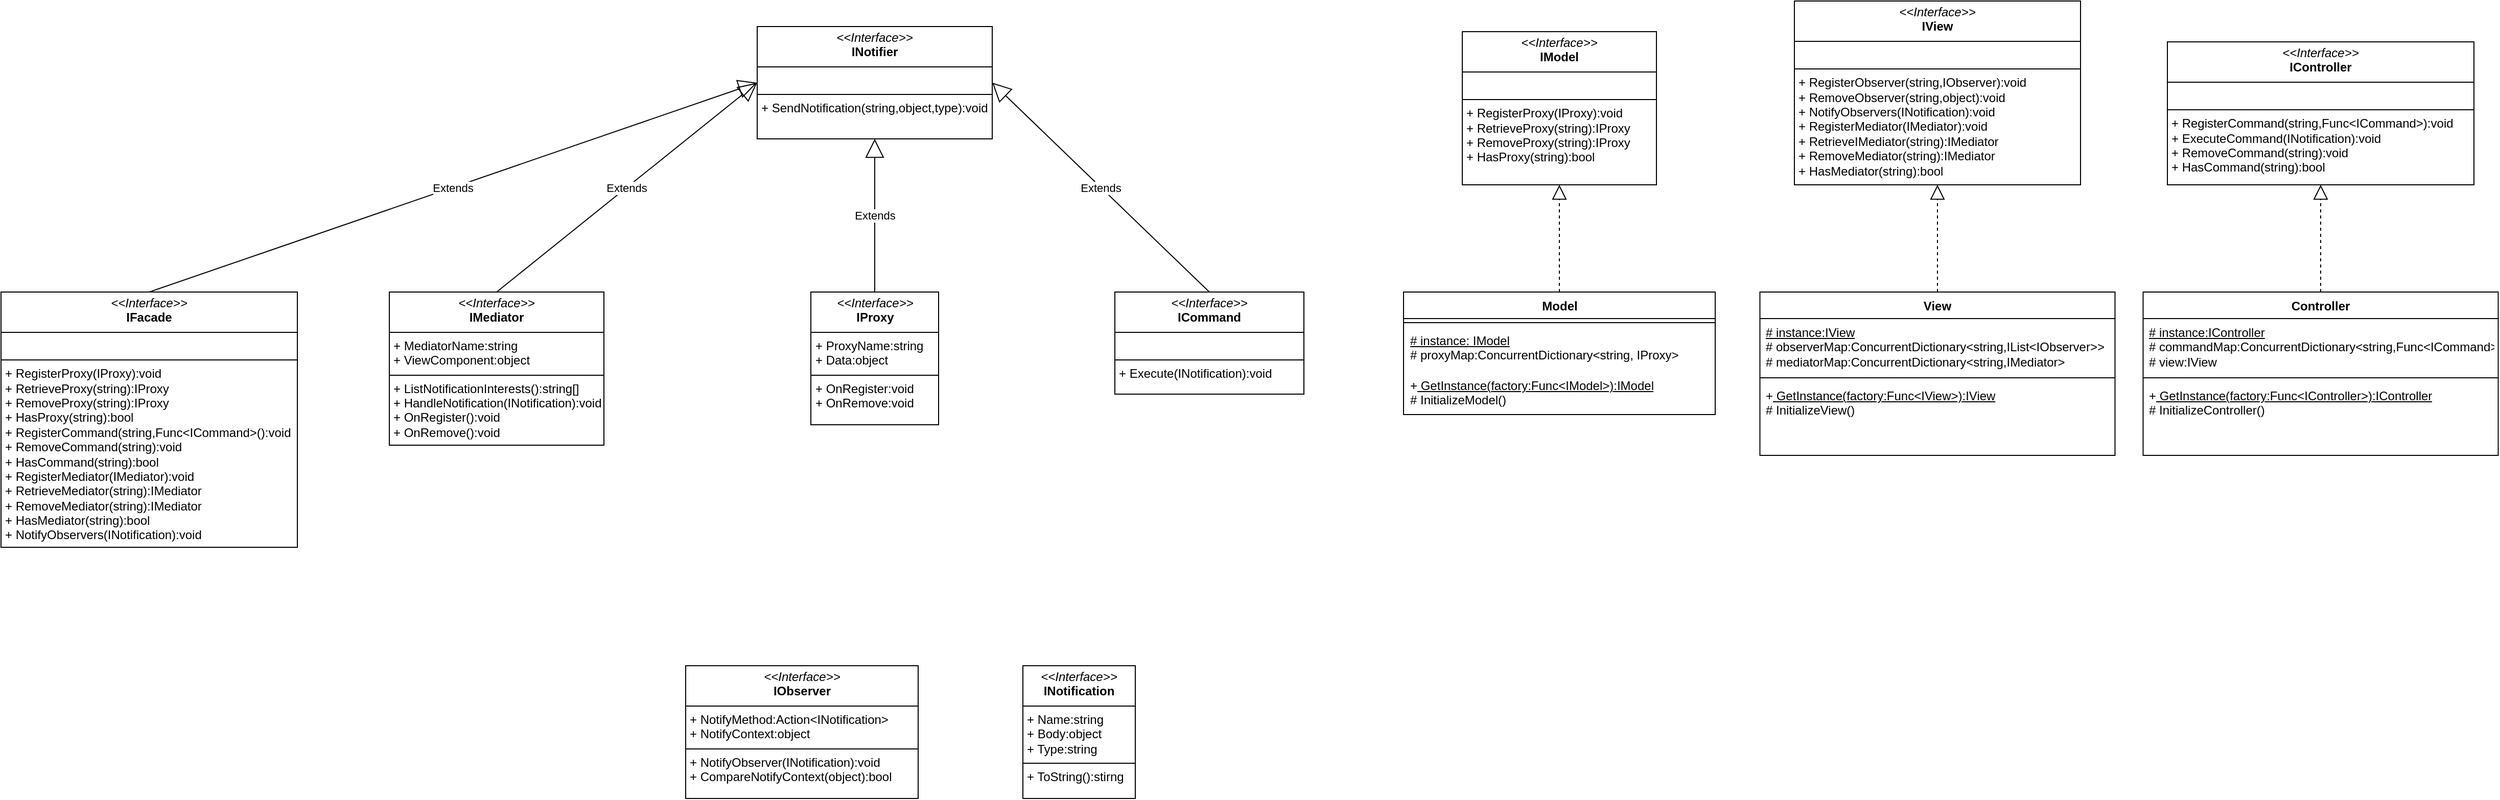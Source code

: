 <mxfile version="25.0.3">
  <diagram id="C5RBs43oDa-KdzZeNtuy" name="Page-1">
    <mxGraphModel dx="3787" dy="1201" grid="1" gridSize="10" guides="1" tooltips="1" connect="1" arrows="1" fold="1" page="1" pageScale="1" pageWidth="827" pageHeight="1169" math="0" shadow="0">
      <root>
        <mxCell id="WIyWlLk6GJQsqaUBKTNV-0" />
        <mxCell id="WIyWlLk6GJQsqaUBKTNV-1" parent="WIyWlLk6GJQsqaUBKTNV-0" />
        <mxCell id="U8RlGA_P-cpTlbUNoO_q-1" value="&lt;p style=&quot;margin:0px;margin-top:4px;text-align:center;&quot;&gt;&lt;i&gt;&amp;lt;&amp;lt;Interface&amp;gt;&amp;gt;&lt;/i&gt;&lt;br&gt;&lt;b&gt;IModel&lt;/b&gt;&lt;/p&gt;&lt;hr size=&quot;1&quot; style=&quot;border-style:solid;&quot;&gt;&lt;p style=&quot;margin:0px;margin-left:4px;&quot;&gt;&lt;br&gt;&lt;/p&gt;&lt;hr size=&quot;1&quot; style=&quot;border-style:solid;&quot;&gt;&lt;p style=&quot;margin:0px;margin-left:4px;&quot;&gt;+ RegisterProxy(IProxy):void&lt;/p&gt;&lt;p style=&quot;margin:0px;margin-left:4px;&quot;&gt;+ RetrieveProxy(string):IProxy&lt;/p&gt;&lt;p style=&quot;margin:0px;margin-left:4px;&quot;&gt;+ RemoveProxy(string):IProxy&lt;/p&gt;&lt;p style=&quot;margin:0px;margin-left:4px;&quot;&gt;+ HasProxy(string):bool&lt;/p&gt;&lt;p style=&quot;margin:0px;margin-left:4px;&quot;&gt;&lt;br&gt;&lt;/p&gt;" style="verticalAlign=top;align=left;overflow=fill;html=1;whiteSpace=wrap;" vertex="1" parent="WIyWlLk6GJQsqaUBKTNV-1">
          <mxGeometry x="270" y="215" width="190" height="150" as="geometry" />
        </mxCell>
        <mxCell id="U8RlGA_P-cpTlbUNoO_q-2" style="edgeStyle=orthogonalEdgeStyle;rounded=0;orthogonalLoop=1;jettySize=auto;html=1;exitX=0.5;exitY=1;exitDx=0;exitDy=0;" edge="1" parent="WIyWlLk6GJQsqaUBKTNV-1" source="U8RlGA_P-cpTlbUNoO_q-1" target="U8RlGA_P-cpTlbUNoO_q-1">
          <mxGeometry relative="1" as="geometry" />
        </mxCell>
        <mxCell id="U8RlGA_P-cpTlbUNoO_q-3" value="&lt;p style=&quot;margin:0px;margin-top:4px;text-align:center;&quot;&gt;&lt;i&gt;&amp;lt;&amp;lt;Interface&amp;gt;&amp;gt;&lt;/i&gt;&lt;br&gt;&lt;b&gt;IView&lt;/b&gt;&lt;/p&gt;&lt;hr size=&quot;1&quot; style=&quot;border-style:solid;&quot;&gt;&lt;p style=&quot;margin:0px;margin-left:4px;&quot;&gt;&lt;br&gt;&lt;/p&gt;&lt;hr size=&quot;1&quot; style=&quot;border-style:solid;&quot;&gt;&lt;p style=&quot;margin:0px;margin-left:4px;&quot;&gt;+ RegisterObserver(string,IObserver):void&lt;/p&gt;&lt;p style=&quot;margin:0px;margin-left:4px;&quot;&gt;+ RemoveObserver(string,object):void&lt;/p&gt;&lt;p style=&quot;margin:0px;margin-left:4px;&quot;&gt;+ NotifyObservers(INotification):void&lt;/p&gt;&lt;p style=&quot;margin:0px;margin-left:4px;&quot;&gt;+ RegisterMediator(IMediator):void&lt;/p&gt;&lt;p style=&quot;margin:0px;margin-left:4px;&quot;&gt;+ RetrieveIMediator(string):IMediator&lt;/p&gt;&lt;p style=&quot;margin:0px;margin-left:4px;&quot;&gt;+ RemoveMediator(string):IMediator&lt;/p&gt;&lt;p style=&quot;margin:0px;margin-left:4px;&quot;&gt;+ HasMediator(string):bool&lt;/p&gt;&lt;p style=&quot;margin:0px;margin-left:4px;&quot;&gt;&lt;br&gt;&lt;/p&gt;&lt;p style=&quot;margin:0px;margin-left:4px;&quot;&gt;&lt;br&gt;&lt;/p&gt;" style="verticalAlign=top;align=left;overflow=fill;html=1;whiteSpace=wrap;" vertex="1" parent="WIyWlLk6GJQsqaUBKTNV-1">
          <mxGeometry x="595" y="185" width="280" height="180" as="geometry" />
        </mxCell>
        <mxCell id="U8RlGA_P-cpTlbUNoO_q-4" value="&lt;p style=&quot;margin:0px;margin-top:4px;text-align:center;&quot;&gt;&lt;i&gt;&amp;lt;&amp;lt;Interface&amp;gt;&amp;gt;&lt;/i&gt;&lt;br&gt;&lt;b&gt;IController&lt;/b&gt;&lt;/p&gt;&lt;hr size=&quot;1&quot; style=&quot;border-style:solid;&quot;&gt;&lt;p style=&quot;margin:0px;margin-left:4px;&quot;&gt;&lt;br&gt;&lt;/p&gt;&lt;hr size=&quot;1&quot; style=&quot;border-style:solid;&quot;&gt;&lt;p style=&quot;margin:0px;margin-left:4px;&quot;&gt;+ RegisterCommand(string,Func&amp;lt;ICommand&amp;gt;):void&lt;/p&gt;&lt;p style=&quot;margin:0px;margin-left:4px;&quot;&gt;+ ExecuteCommand(INotification):void&lt;/p&gt;&lt;p style=&quot;margin:0px;margin-left:4px;&quot;&gt;+ RemoveCommand(string):void&lt;/p&gt;&lt;p style=&quot;margin:0px;margin-left:4px;&quot;&gt;+ HasCommand(string):bool&lt;/p&gt;" style="verticalAlign=top;align=left;overflow=fill;html=1;whiteSpace=wrap;" vertex="1" parent="WIyWlLk6GJQsqaUBKTNV-1">
          <mxGeometry x="960" y="225" width="300" height="140" as="geometry" />
        </mxCell>
        <mxCell id="U8RlGA_P-cpTlbUNoO_q-5" value="&lt;p style=&quot;margin:0px;margin-top:4px;text-align:center;&quot;&gt;&lt;i&gt;&amp;lt;&amp;lt;Interface&amp;gt;&amp;gt;&lt;/i&gt;&lt;br&gt;&lt;b&gt;IProxy&lt;/b&gt;&lt;/p&gt;&lt;hr size=&quot;1&quot; style=&quot;border-style:solid;&quot;&gt;&lt;p style=&quot;margin:0px;margin-left:4px;&quot;&gt;+&amp;nbsp;ProxyName:string&lt;/p&gt;&lt;p style=&quot;margin:0px;margin-left:4px;&quot;&gt;+ Data:object&lt;/p&gt;&lt;hr size=&quot;1&quot; style=&quot;border-style:solid;&quot;&gt;&lt;p style=&quot;margin:0px;margin-left:4px;&quot;&gt;+ OnRegister:void&lt;/p&gt;&lt;p style=&quot;margin:0px;margin-left:4px;&quot;&gt;+ OnRemove:void&lt;/p&gt;" style="verticalAlign=top;align=left;overflow=fill;html=1;whiteSpace=wrap;" vertex="1" parent="WIyWlLk6GJQsqaUBKTNV-1">
          <mxGeometry x="-367.5" y="470" width="125" height="130" as="geometry" />
        </mxCell>
        <mxCell id="U8RlGA_P-cpTlbUNoO_q-6" value="&lt;p style=&quot;margin:0px;margin-top:4px;text-align:center;&quot;&gt;&lt;i&gt;&amp;lt;&amp;lt;Interface&amp;gt;&amp;gt;&lt;/i&gt;&lt;br&gt;&lt;b&gt;INotifier&lt;/b&gt;&lt;/p&gt;&lt;hr size=&quot;1&quot; style=&quot;border-style:solid;&quot;&gt;&lt;p style=&quot;margin:0px;margin-left:4px;&quot;&gt;&lt;br&gt;&lt;/p&gt;&lt;hr size=&quot;1&quot; style=&quot;border-style:solid;&quot;&gt;&lt;p style=&quot;margin:0px;margin-left:4px;&quot;&gt;+ SendNotification(string,object,type):void&lt;br&gt;&lt;/p&gt;" style="verticalAlign=top;align=left;overflow=fill;html=1;whiteSpace=wrap;" vertex="1" parent="WIyWlLk6GJQsqaUBKTNV-1">
          <mxGeometry x="-420" y="210" width="230" height="110" as="geometry" />
        </mxCell>
        <mxCell id="U8RlGA_P-cpTlbUNoO_q-13" value="Extends" style="endArrow=block;endSize=16;endFill=0;html=1;rounded=0;exitX=0.5;exitY=0;exitDx=0;exitDy=0;entryX=0.5;entryY=1;entryDx=0;entryDy=0;" edge="1" parent="WIyWlLk6GJQsqaUBKTNV-1" source="U8RlGA_P-cpTlbUNoO_q-5" target="U8RlGA_P-cpTlbUNoO_q-6">
          <mxGeometry width="160" relative="1" as="geometry">
            <mxPoint x="-300" y="410" as="sourcePoint" />
            <mxPoint x="-140" y="410" as="targetPoint" />
          </mxGeometry>
        </mxCell>
        <mxCell id="U8RlGA_P-cpTlbUNoO_q-16" value="&lt;p style=&quot;margin:0px;margin-top:4px;text-align:center;&quot;&gt;&lt;i&gt;&amp;lt;&amp;lt;Interface&amp;gt;&amp;gt;&lt;/i&gt;&lt;br&gt;&lt;b&gt;IObserver&lt;/b&gt;&lt;/p&gt;&lt;hr size=&quot;1&quot; style=&quot;border-style:solid;&quot;&gt;&lt;p style=&quot;margin:0px;margin-left:4px;&quot;&gt;+ NotifyMethod:Action&amp;lt;INotification&amp;gt;&lt;br&gt;&lt;/p&gt;&lt;p style=&quot;margin:0px;margin-left:4px;&quot;&gt;+ NotifyContext:object&lt;/p&gt;&lt;hr size=&quot;1&quot; style=&quot;border-style:solid;&quot;&gt;&lt;p style=&quot;margin:0px;margin-left:4px;&quot;&gt;+ NotifyObserver(INotification):void&lt;/p&gt;&lt;p style=&quot;margin:0px;margin-left:4px;&quot;&gt;+ CompareNotifyContext(object):bool&lt;/p&gt;" style="verticalAlign=top;align=left;overflow=fill;html=1;whiteSpace=wrap;" vertex="1" parent="WIyWlLk6GJQsqaUBKTNV-1">
          <mxGeometry x="-490" y="836" width="227.5" height="130" as="geometry" />
        </mxCell>
        <mxCell id="U8RlGA_P-cpTlbUNoO_q-17" value="&lt;p style=&quot;margin:0px;margin-top:4px;text-align:center;&quot;&gt;&lt;i&gt;&amp;lt;&amp;lt;Interface&amp;gt;&amp;gt;&lt;/i&gt;&lt;br&gt;&lt;b&gt;INotification&lt;/b&gt;&lt;/p&gt;&lt;hr size=&quot;1&quot; style=&quot;border-style:solid;&quot;&gt;&lt;p style=&quot;margin:0px;margin-left:4px;&quot;&gt;+ Name:string&lt;br&gt;&lt;/p&gt;&lt;p style=&quot;margin:0px;margin-left:4px;&quot;&gt;+ Body:object&lt;/p&gt;&lt;p style=&quot;margin:0px;margin-left:4px;&quot;&gt;+ Type:string&lt;/p&gt;&lt;hr size=&quot;1&quot; style=&quot;border-style:solid;&quot;&gt;&lt;p style=&quot;margin:0px;margin-left:4px;&quot;&gt;+ ToString():stirng&lt;/p&gt;" style="verticalAlign=top;align=left;overflow=fill;html=1;whiteSpace=wrap;" vertex="1" parent="WIyWlLk6GJQsqaUBKTNV-1">
          <mxGeometry x="-160" y="836" width="110" height="130" as="geometry" />
        </mxCell>
        <mxCell id="U8RlGA_P-cpTlbUNoO_q-18" value="&lt;p style=&quot;margin:0px;margin-top:4px;text-align:center;&quot;&gt;&lt;i&gt;&amp;lt;&amp;lt;Interface&amp;gt;&amp;gt;&lt;/i&gt;&lt;br&gt;&lt;b&gt;IMediator&lt;/b&gt;&lt;/p&gt;&lt;hr size=&quot;1&quot; style=&quot;border-style:solid;&quot;&gt;&lt;p style=&quot;margin:0px;margin-left:4px;&quot;&gt;+ MediatorName:string&lt;br&gt;&lt;/p&gt;&lt;p style=&quot;margin:0px;margin-left:4px;&quot;&gt;+ ViewComponent:object&lt;/p&gt;&lt;hr size=&quot;1&quot; style=&quot;border-style:solid;&quot;&gt;&lt;p style=&quot;margin:0px;margin-left:4px;&quot;&gt;+ ListNotificationInterests():string[]&lt;br&gt;&lt;/p&gt;&lt;p style=&quot;margin:0px;margin-left:4px;&quot;&gt;+&amp;nbsp;HandleNotification(INotification):void&lt;/p&gt;&lt;p style=&quot;margin:0px;margin-left:4px;&quot;&gt;+ OnRegister():void&lt;/p&gt;&lt;p style=&quot;margin:0px;margin-left:4px;&quot;&gt;+ OnRemove():void&lt;/p&gt;" style="verticalAlign=top;align=left;overflow=fill;html=1;whiteSpace=wrap;" vertex="1" parent="WIyWlLk6GJQsqaUBKTNV-1">
          <mxGeometry x="-780" y="470" width="210" height="150" as="geometry" />
        </mxCell>
        <mxCell id="U8RlGA_P-cpTlbUNoO_q-19" value="Extends" style="endArrow=block;endSize=16;endFill=0;html=1;rounded=0;entryX=0;entryY=0.5;entryDx=0;entryDy=0;exitX=0.5;exitY=0;exitDx=0;exitDy=0;" edge="1" parent="WIyWlLk6GJQsqaUBKTNV-1" source="U8RlGA_P-cpTlbUNoO_q-18" target="U8RlGA_P-cpTlbUNoO_q-6">
          <mxGeometry width="160" relative="1" as="geometry">
            <mxPoint x="-510" y="410" as="sourcePoint" />
            <mxPoint x="-525.5" y="300" as="targetPoint" />
          </mxGeometry>
        </mxCell>
        <mxCell id="U8RlGA_P-cpTlbUNoO_q-20" value="&lt;p style=&quot;margin:0px;margin-top:4px;text-align:center;&quot;&gt;&lt;i&gt;&amp;lt;&amp;lt;Interface&amp;gt;&amp;gt;&lt;/i&gt;&lt;br&gt;&lt;b&gt;I&lt;/b&gt;&lt;span style=&quot;background-color: initial; text-align: left;&quot;&gt;&lt;b&gt;Command&lt;/b&gt;&lt;/span&gt;&lt;/p&gt;&lt;hr size=&quot;1&quot; style=&quot;border-style:solid;&quot;&gt;&lt;p style=&quot;margin:0px;margin-left:4px;&quot;&gt;&lt;br&gt;&lt;/p&gt;&lt;hr size=&quot;1&quot; style=&quot;border-style:solid;&quot;&gt;&lt;p style=&quot;margin:0px;margin-left:4px;&quot;&gt;+ Execute(INotification):void&lt;/p&gt;" style="verticalAlign=top;align=left;overflow=fill;html=1;whiteSpace=wrap;" vertex="1" parent="WIyWlLk6GJQsqaUBKTNV-1">
          <mxGeometry x="-70" y="470" width="185" height="100" as="geometry" />
        </mxCell>
        <mxCell id="U8RlGA_P-cpTlbUNoO_q-22" value="Extends" style="endArrow=block;endSize=16;endFill=0;html=1;rounded=0;entryX=1;entryY=0.5;entryDx=0;entryDy=0;exitX=0.5;exitY=0;exitDx=0;exitDy=0;" edge="1" parent="WIyWlLk6GJQsqaUBKTNV-1" source="U8RlGA_P-cpTlbUNoO_q-20" target="U8RlGA_P-cpTlbUNoO_q-6">
          <mxGeometry width="160" relative="1" as="geometry">
            <mxPoint x="-40" y="420" as="sourcePoint" />
            <mxPoint x="120" y="580" as="targetPoint" />
          </mxGeometry>
        </mxCell>
        <mxCell id="U8RlGA_P-cpTlbUNoO_q-23" value="&lt;p style=&quot;margin:0px;margin-top:4px;text-align:center;&quot;&gt;&lt;i&gt;&amp;lt;&amp;lt;Interface&amp;gt;&amp;gt;&lt;/i&gt;&lt;br&gt;&lt;b&gt;IFacade&lt;/b&gt;&lt;/p&gt;&lt;hr size=&quot;1&quot; style=&quot;border-style:solid;&quot;&gt;&lt;p style=&quot;margin:0px;margin-left:4px;&quot;&gt;&lt;br&gt;&lt;/p&gt;&lt;hr size=&quot;1&quot; style=&quot;border-style:solid;&quot;&gt;&lt;p style=&quot;margin:0px;margin-left:4px;&quot;&gt;+&amp;nbsp;&lt;span style=&quot;background-color: initial;&quot;&gt;RegisterProxy(IProxy):void&lt;/span&gt;&lt;/p&gt;&lt;p style=&quot;margin:0px;margin-left:4px;&quot;&gt;&lt;span style=&quot;background-color: initial;&quot;&gt;+ RetrieveProxy(string):IProxy&lt;/span&gt;&lt;/p&gt;&lt;p style=&quot;margin:0px;margin-left:4px;&quot;&gt;&lt;span style=&quot;background-color: initial;&quot;&gt;+ RemoveProxy(string):IProxy&lt;/span&gt;&lt;/p&gt;&lt;p style=&quot;margin:0px;margin-left:4px;&quot;&gt;&lt;span style=&quot;background-color: initial;&quot;&gt;+ HasProxy(string):bool&lt;/span&gt;&lt;/p&gt;&lt;p style=&quot;margin:0px;margin-left:4px;&quot;&gt;&lt;span style=&quot;background-color: initial;&quot;&gt;+ RegisterCommand(string,Func&amp;lt;ICommand&amp;gt;():void&lt;/span&gt;&lt;/p&gt;&lt;p style=&quot;margin:0px;margin-left:4px;&quot;&gt;&lt;span style=&quot;background-color: initial;&quot;&gt;+ RemoveCommand(string):void&lt;/span&gt;&lt;/p&gt;&lt;p style=&quot;margin:0px;margin-left:4px;&quot;&gt;&lt;span style=&quot;background-color: initial;&quot;&gt;+ HasCommand(string):bool&lt;/span&gt;&lt;/p&gt;&lt;p style=&quot;margin:0px;margin-left:4px;&quot;&gt;&lt;span style=&quot;background-color: initial;&quot;&gt;+ RegisterMediator(IMediator):void&lt;/span&gt;&lt;/p&gt;&lt;p style=&quot;margin:0px;margin-left:4px;&quot;&gt;+ RetrieveMediator(string):IMediator&lt;/p&gt;&lt;p style=&quot;margin:0px;margin-left:4px;&quot;&gt;+ RemoveMediator(string):IMediator&lt;/p&gt;&lt;p style=&quot;margin:0px;margin-left:4px;&quot;&gt;+ HasMediator(string):bool&lt;/p&gt;&lt;p style=&quot;margin:0px;margin-left:4px;&quot;&gt;+ NotifyObservers(INotification):void&lt;/p&gt;&lt;p style=&quot;margin:0px;margin-left:4px;&quot;&gt;&lt;span style=&quot;background-color: initial;&quot;&gt;&lt;br&gt;&lt;/span&gt;&lt;/p&gt;" style="verticalAlign=top;align=left;overflow=fill;html=1;whiteSpace=wrap;" vertex="1" parent="WIyWlLk6GJQsqaUBKTNV-1">
          <mxGeometry x="-1160" y="470" width="290" height="250" as="geometry" />
        </mxCell>
        <mxCell id="U8RlGA_P-cpTlbUNoO_q-24" value="Extends" style="endArrow=block;endSize=16;endFill=0;html=1;rounded=0;entryX=0;entryY=0.5;entryDx=0;entryDy=0;exitX=0.5;exitY=0;exitDx=0;exitDy=0;" edge="1" parent="WIyWlLk6GJQsqaUBKTNV-1" source="U8RlGA_P-cpTlbUNoO_q-23" target="U8RlGA_P-cpTlbUNoO_q-6">
          <mxGeometry width="160" relative="1" as="geometry">
            <mxPoint x="-1010" y="340" as="sourcePoint" />
            <mxPoint x="-850" y="340" as="targetPoint" />
          </mxGeometry>
        </mxCell>
        <mxCell id="U8RlGA_P-cpTlbUNoO_q-25" value="Model" style="swimlane;fontStyle=1;align=center;verticalAlign=top;childLayout=stackLayout;horizontal=1;startSize=26;horizontalStack=0;resizeParent=1;resizeParentMax=0;resizeLast=0;collapsible=1;marginBottom=0;whiteSpace=wrap;html=1;" vertex="1" parent="WIyWlLk6GJQsqaUBKTNV-1">
          <mxGeometry x="212.5" y="470" width="305" height="120" as="geometry">
            <mxRectangle x="280" y="480" width="70" height="30" as="alternateBounds" />
          </mxGeometry>
        </mxCell>
        <mxCell id="U8RlGA_P-cpTlbUNoO_q-27" value="" style="line;strokeWidth=1;fillColor=none;align=left;verticalAlign=middle;spacingTop=-1;spacingLeft=3;spacingRight=3;rotatable=0;labelPosition=right;points=[];portConstraint=eastwest;strokeColor=inherit;" vertex="1" parent="U8RlGA_P-cpTlbUNoO_q-25">
          <mxGeometry y="26" width="305" height="8" as="geometry" />
        </mxCell>
        <mxCell id="U8RlGA_P-cpTlbUNoO_q-26" value="&lt;u&gt;# instance:&amp;nbsp;IModel&lt;/u&gt;&lt;div&gt;#&amp;nbsp;proxyMap:ConcurrentDictionary&amp;lt;string, IProxy&amp;gt;&lt;/div&gt;" style="text;strokeColor=none;fillColor=none;align=left;verticalAlign=top;spacingLeft=4;spacingRight=4;overflow=hidden;rotatable=0;points=[[0,0.5],[1,0.5]];portConstraint=eastwest;whiteSpace=wrap;html=1;" vertex="1" parent="U8RlGA_P-cpTlbUNoO_q-25">
          <mxGeometry y="34" width="305" height="44" as="geometry" />
        </mxCell>
        <mxCell id="U8RlGA_P-cpTlbUNoO_q-28" value="&lt;div&gt;+&lt;u&gt; GetInstance(&lt;span style=&quot;background-color: initial;&quot;&gt;factory:&lt;/span&gt;&lt;span style=&quot;background-color: initial;&quot;&gt;Func&amp;lt;IModel&amp;gt;):IModel&lt;/span&gt;&lt;/u&gt;&lt;/div&gt;#&amp;nbsp;InitializeModel()&lt;div&gt;&lt;div&gt;&lt;br&gt;&lt;/div&gt;&lt;/div&gt;" style="text;strokeColor=none;fillColor=none;align=left;verticalAlign=top;spacingLeft=4;spacingRight=4;overflow=hidden;rotatable=0;points=[[0,0.5],[1,0.5]];portConstraint=eastwest;whiteSpace=wrap;html=1;" vertex="1" parent="U8RlGA_P-cpTlbUNoO_q-25">
          <mxGeometry y="78" width="305" height="42" as="geometry" />
        </mxCell>
        <mxCell id="U8RlGA_P-cpTlbUNoO_q-29" value="" style="endArrow=block;dashed=1;endFill=0;endSize=12;html=1;rounded=0;exitX=0.5;exitY=0;exitDx=0;exitDy=0;" edge="1" parent="WIyWlLk6GJQsqaUBKTNV-1" source="U8RlGA_P-cpTlbUNoO_q-25" target="U8RlGA_P-cpTlbUNoO_q-1">
          <mxGeometry width="160" relative="1" as="geometry">
            <mxPoint x="280" y="630" as="sourcePoint" />
            <mxPoint x="440" y="630" as="targetPoint" />
          </mxGeometry>
        </mxCell>
        <mxCell id="U8RlGA_P-cpTlbUNoO_q-30" value="View" style="swimlane;fontStyle=1;align=center;verticalAlign=top;childLayout=stackLayout;horizontal=1;startSize=26;horizontalStack=0;resizeParent=1;resizeParentMax=0;resizeLast=0;collapsible=1;marginBottom=0;whiteSpace=wrap;html=1;" vertex="1" parent="WIyWlLk6GJQsqaUBKTNV-1">
          <mxGeometry x="561.25" y="470" width="347.5" height="160" as="geometry">
            <mxRectangle x="280" y="480" width="70" height="30" as="alternateBounds" />
          </mxGeometry>
        </mxCell>
        <mxCell id="U8RlGA_P-cpTlbUNoO_q-31" value="&lt;u&gt;# instance:IView&lt;/u&gt;&lt;div&gt;# observerMap:ConcurrentDictionary&amp;lt;string,IList&amp;lt;IObserver&amp;gt;&amp;gt;&lt;/div&gt;&lt;div&gt;# mediatorMap:ConcurrentDictionary&amp;lt;string,IMediator&amp;gt;&lt;/div&gt;" style="text;strokeColor=none;fillColor=none;align=left;verticalAlign=top;spacingLeft=4;spacingRight=4;overflow=hidden;rotatable=0;points=[[0,0.5],[1,0.5]];portConstraint=eastwest;whiteSpace=wrap;html=1;" vertex="1" parent="U8RlGA_P-cpTlbUNoO_q-30">
          <mxGeometry y="26" width="347.5" height="54" as="geometry" />
        </mxCell>
        <mxCell id="U8RlGA_P-cpTlbUNoO_q-32" value="" style="line;strokeWidth=1;fillColor=none;align=left;verticalAlign=middle;spacingTop=-1;spacingLeft=3;spacingRight=3;rotatable=0;labelPosition=right;points=[];portConstraint=eastwest;strokeColor=inherit;" vertex="1" parent="U8RlGA_P-cpTlbUNoO_q-30">
          <mxGeometry y="80" width="347.5" height="8" as="geometry" />
        </mxCell>
        <mxCell id="U8RlGA_P-cpTlbUNoO_q-33" value="&lt;div&gt;+&lt;u&gt; GetInstance(&lt;span style=&quot;background-color: initial;&quot;&gt;factory:&lt;/span&gt;&lt;span style=&quot;background-color: initial;&quot;&gt;Func&amp;lt;IView&amp;gt;):IView&lt;/span&gt;&lt;/u&gt;&lt;/div&gt;#&amp;nbsp;InitializeView()&lt;div&gt;&lt;div&gt;&lt;br&gt;&lt;/div&gt;&lt;/div&gt;" style="text;strokeColor=none;fillColor=none;align=left;verticalAlign=top;spacingLeft=4;spacingRight=4;overflow=hidden;rotatable=0;points=[[0,0.5],[1,0.5]];portConstraint=eastwest;whiteSpace=wrap;html=1;" vertex="1" parent="U8RlGA_P-cpTlbUNoO_q-30">
          <mxGeometry y="88" width="347.5" height="72" as="geometry" />
        </mxCell>
        <mxCell id="U8RlGA_P-cpTlbUNoO_q-34" value="" style="endArrow=block;dashed=1;endFill=0;endSize=12;html=1;rounded=0;exitX=0.5;exitY=0;exitDx=0;exitDy=0;entryX=0.5;entryY=1;entryDx=0;entryDy=0;" edge="1" parent="WIyWlLk6GJQsqaUBKTNV-1" source="U8RlGA_P-cpTlbUNoO_q-30" target="U8RlGA_P-cpTlbUNoO_q-3">
          <mxGeometry width="160" relative="1" as="geometry">
            <mxPoint x="649.57" y="485" as="sourcePoint" />
            <mxPoint x="649.57" y="380" as="targetPoint" />
          </mxGeometry>
        </mxCell>
        <mxCell id="U8RlGA_P-cpTlbUNoO_q-35" value="Controller" style="swimlane;fontStyle=1;align=center;verticalAlign=top;childLayout=stackLayout;horizontal=1;startSize=26;horizontalStack=0;resizeParent=1;resizeParentMax=0;resizeLast=0;collapsible=1;marginBottom=0;whiteSpace=wrap;html=1;" vertex="1" parent="WIyWlLk6GJQsqaUBKTNV-1">
          <mxGeometry x="936.25" y="470" width="347.5" height="160" as="geometry">
            <mxRectangle x="280" y="480" width="70" height="30" as="alternateBounds" />
          </mxGeometry>
        </mxCell>
        <mxCell id="U8RlGA_P-cpTlbUNoO_q-36" value="&lt;u&gt;# instance:IController&lt;/u&gt;&lt;div&gt;#&amp;nbsp;commandMap:ConcurrentDictionary&amp;lt;string,Func&amp;lt;ICommand&amp;gt;&amp;gt;&lt;/div&gt;&lt;div&gt;# view:IView&lt;/div&gt;" style="text;strokeColor=none;fillColor=none;align=left;verticalAlign=top;spacingLeft=4;spacingRight=4;overflow=hidden;rotatable=0;points=[[0,0.5],[1,0.5]];portConstraint=eastwest;whiteSpace=wrap;html=1;" vertex="1" parent="U8RlGA_P-cpTlbUNoO_q-35">
          <mxGeometry y="26" width="347.5" height="54" as="geometry" />
        </mxCell>
        <mxCell id="U8RlGA_P-cpTlbUNoO_q-37" value="" style="line;strokeWidth=1;fillColor=none;align=left;verticalAlign=middle;spacingTop=-1;spacingLeft=3;spacingRight=3;rotatable=0;labelPosition=right;points=[];portConstraint=eastwest;strokeColor=inherit;" vertex="1" parent="U8RlGA_P-cpTlbUNoO_q-35">
          <mxGeometry y="80" width="347.5" height="8" as="geometry" />
        </mxCell>
        <mxCell id="U8RlGA_P-cpTlbUNoO_q-38" value="&lt;div&gt;+&lt;u&gt; GetInstance(&lt;span style=&quot;background-color: initial;&quot;&gt;factory:&lt;/span&gt;&lt;span style=&quot;background-color: initial;&quot;&gt;Func&amp;lt;IController&amp;gt;):IController&lt;/span&gt;&lt;/u&gt;&lt;/div&gt;#&amp;nbsp;InitializeController()&lt;div&gt;&lt;div&gt;&lt;br&gt;&lt;/div&gt;&lt;/div&gt;" style="text;strokeColor=none;fillColor=none;align=left;verticalAlign=top;spacingLeft=4;spacingRight=4;overflow=hidden;rotatable=0;points=[[0,0.5],[1,0.5]];portConstraint=eastwest;whiteSpace=wrap;html=1;" vertex="1" parent="U8RlGA_P-cpTlbUNoO_q-35">
          <mxGeometry y="88" width="347.5" height="72" as="geometry" />
        </mxCell>
        <mxCell id="U8RlGA_P-cpTlbUNoO_q-39" value="" style="endArrow=block;dashed=1;endFill=0;endSize=12;html=1;rounded=0;exitX=0.5;exitY=0;exitDx=0;exitDy=0;entryX=0.5;entryY=1;entryDx=0;entryDy=0;" edge="1" parent="WIyWlLk6GJQsqaUBKTNV-1" source="U8RlGA_P-cpTlbUNoO_q-35" target="U8RlGA_P-cpTlbUNoO_q-4">
          <mxGeometry width="160" relative="1" as="geometry">
            <mxPoint x="1090" y="505" as="sourcePoint" />
            <mxPoint x="1090" y="400" as="targetPoint" />
          </mxGeometry>
        </mxCell>
      </root>
    </mxGraphModel>
  </diagram>
</mxfile>
